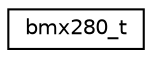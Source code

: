 digraph "Graphical Class Hierarchy"
{
 // LATEX_PDF_SIZE
  edge [fontname="Helvetica",fontsize="10",labelfontname="Helvetica",labelfontsize="10"];
  node [fontname="Helvetica",fontsize="10",shape=record];
  rankdir="LR";
  Node0 [label="bmx280_t",height=0.2,width=0.4,color="black", fillcolor="white", style="filled",URL="$structbmx280__t.html",tooltip="Device descriptor for the BMX280 sensor."];
}
